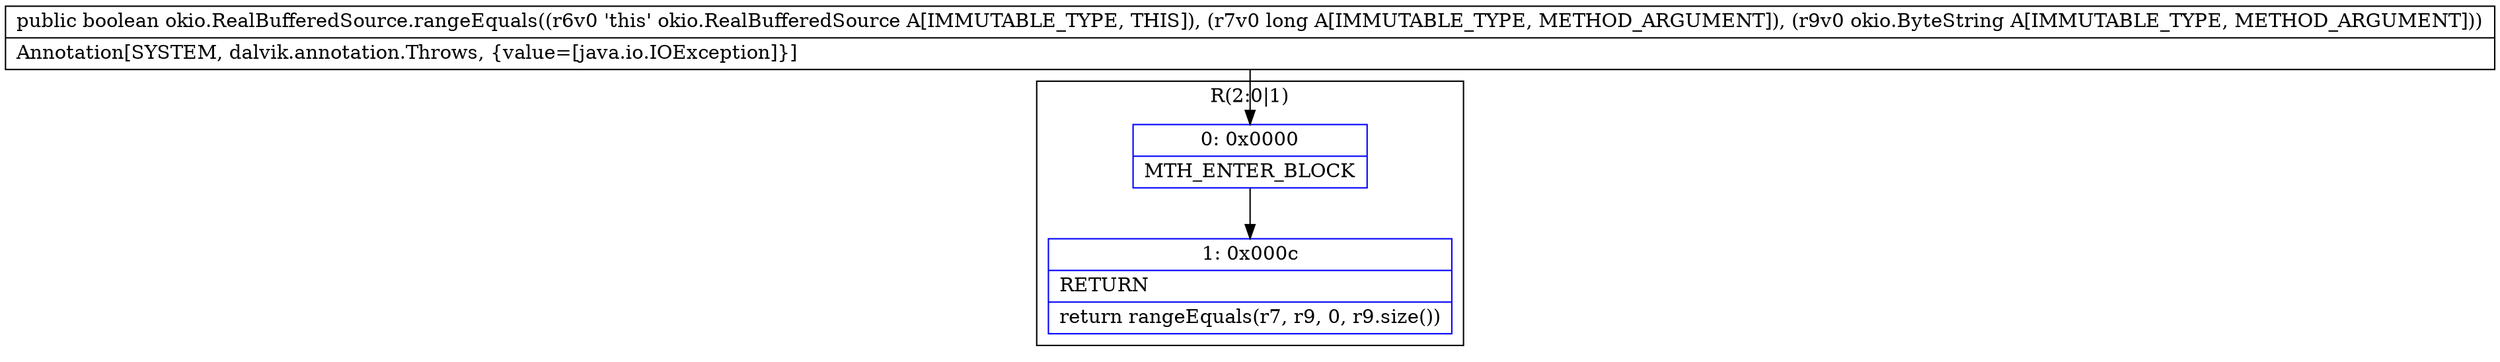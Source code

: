 digraph "CFG forokio.RealBufferedSource.rangeEquals(JLokio\/ByteString;)Z" {
subgraph cluster_Region_1565245672 {
label = "R(2:0|1)";
node [shape=record,color=blue];
Node_0 [shape=record,label="{0\:\ 0x0000|MTH_ENTER_BLOCK\l}"];
Node_1 [shape=record,label="{1\:\ 0x000c|RETURN\l|return rangeEquals(r7, r9, 0, r9.size())\l}"];
}
MethodNode[shape=record,label="{public boolean okio.RealBufferedSource.rangeEquals((r6v0 'this' okio.RealBufferedSource A[IMMUTABLE_TYPE, THIS]), (r7v0 long A[IMMUTABLE_TYPE, METHOD_ARGUMENT]), (r9v0 okio.ByteString A[IMMUTABLE_TYPE, METHOD_ARGUMENT]))  | Annotation[SYSTEM, dalvik.annotation.Throws, \{value=[java.io.IOException]\}]\l}"];
MethodNode -> Node_0;
Node_0 -> Node_1;
}

